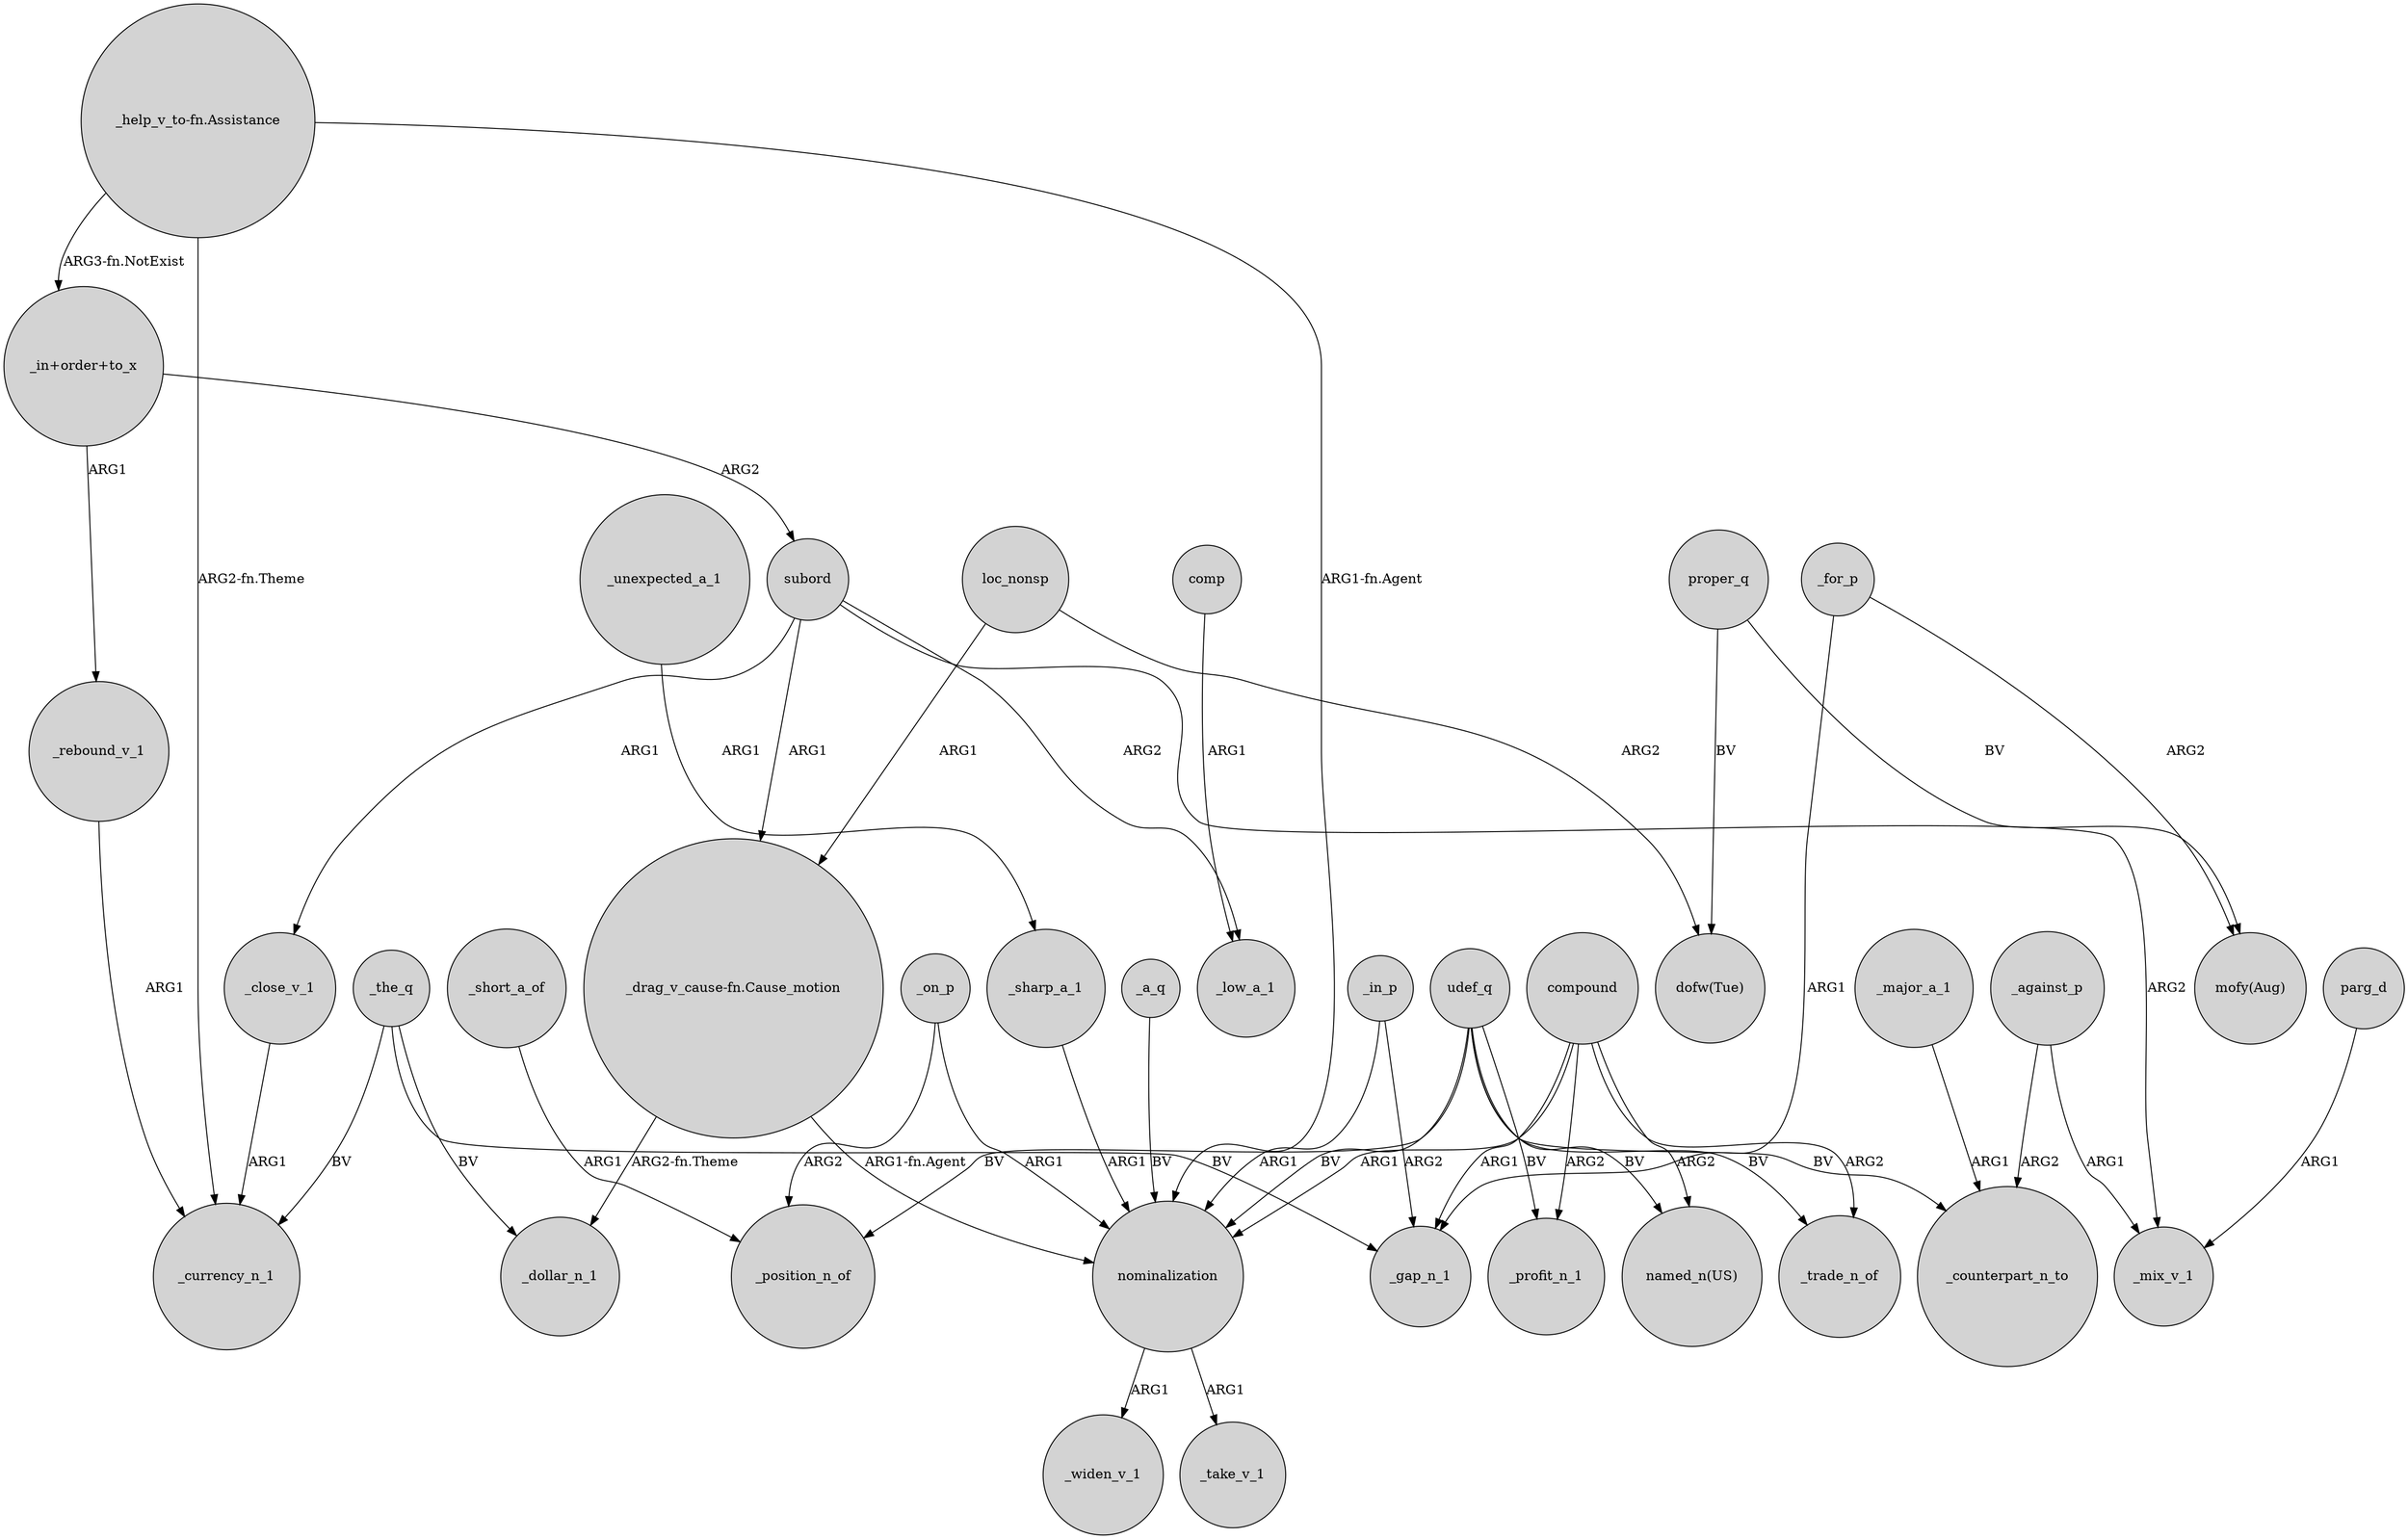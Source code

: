 digraph {
	node [shape=circle style=filled]
	_close_v_1 -> _currency_n_1 [label=ARG1]
	_sharp_a_1 -> nominalization [label=ARG1]
	_on_p -> _position_n_of [label=ARG2]
	udef_q -> _trade_n_of [label=BV]
	nominalization -> _widen_v_1 [label=ARG1]
	udef_q -> "named_n(US)" [label=BV]
	_in_p -> _gap_n_1 [label=ARG2]
	subord -> _close_v_1 [label=ARG1]
	"_help_v_to-fn.Assistance" -> nominalization [label="ARG1-fn.Agent"]
	subord -> _low_a_1 [label=ARG2]
	_for_p -> _gap_n_1 [label=ARG1]
	_the_q -> _gap_n_1 [label=BV]
	_for_p -> "mofy(Aug)" [label=ARG2]
	_rebound_v_1 -> _currency_n_1 [label=ARG1]
	nominalization -> _take_v_1 [label=ARG1]
	_the_q -> _dollar_n_1 [label=BV]
	"_help_v_to-fn.Assistance" -> _currency_n_1 [label="ARG2-fn.Theme"]
	_against_p -> _counterpart_n_to [label=ARG2]
	subord -> _mix_v_1 [label=ARG2]
	proper_q -> "dofw(Tue)" [label=BV]
	_a_q -> nominalization [label=BV]
	_major_a_1 -> _counterpart_n_to [label=ARG1]
	_on_p -> nominalization [label=ARG1]
	compound -> "named_n(US)" [label=ARG2]
	_unexpected_a_1 -> _sharp_a_1 [label=ARG1]
	loc_nonsp -> "_drag_v_cause-fn.Cause_motion" [label=ARG1]
	"_in+order+to_x" -> subord [label=ARG2]
	compound -> _trade_n_of [label=ARG2]
	proper_q -> "mofy(Aug)" [label=BV]
	loc_nonsp -> "dofw(Tue)" [label=ARG2]
	_in_p -> nominalization [label=ARG1]
	udef_q -> _counterpart_n_to [label=BV]
	"_drag_v_cause-fn.Cause_motion" -> nominalization [label="ARG1-fn.Agent"]
	subord -> "_drag_v_cause-fn.Cause_motion" [label=ARG1]
	udef_q -> nominalization [label=BV]
	compound -> _profit_n_1 [label=ARG2]
	compound -> _gap_n_1 [label=ARG1]
	"_drag_v_cause-fn.Cause_motion" -> _dollar_n_1 [label="ARG2-fn.Theme"]
	udef_q -> _profit_n_1 [label=BV]
	_short_a_of -> _position_n_of [label=ARG1]
	_the_q -> _currency_n_1 [label=BV]
	udef_q -> _position_n_of [label=BV]
	compound -> nominalization [label=ARG1]
	"_in+order+to_x" -> _rebound_v_1 [label=ARG1]
	_against_p -> _mix_v_1 [label=ARG1]
	comp -> _low_a_1 [label=ARG1]
	parg_d -> _mix_v_1 [label=ARG1]
	"_help_v_to-fn.Assistance" -> "_in+order+to_x" [label="ARG3-fn.NotExist"]
}

